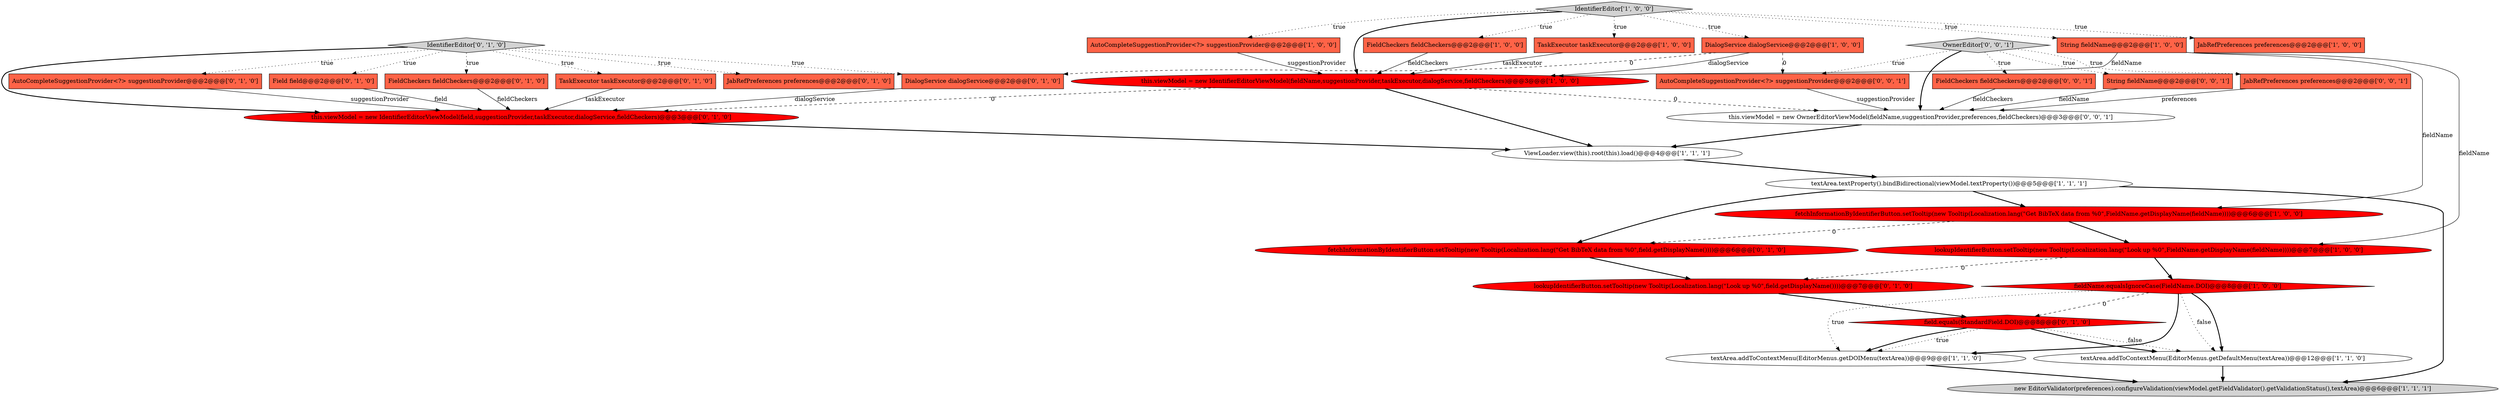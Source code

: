 digraph {
23 [style = filled, label = "FieldCheckers fieldCheckers@@@2@@@['0', '1', '0']", fillcolor = tomato, shape = box image = "AAA0AAABBB2BBB"];
17 [style = filled, label = "field.equals(StandardField.DOI)@@@8@@@['0', '1', '0']", fillcolor = red, shape = diamond image = "AAA1AAABBB2BBB"];
30 [style = filled, label = "OwnerEditor['0', '0', '1']", fillcolor = lightgray, shape = diamond image = "AAA0AAABBB3BBB"];
25 [style = filled, label = "TaskExecutor taskExecutor@@@2@@@['0', '1', '0']", fillcolor = tomato, shape = box image = "AAA0AAABBB2BBB"];
5 [style = filled, label = "new EditorValidator(preferences).configureValidation(viewModel.getFieldValidator().getValidationStatus(),textArea)@@@6@@@['1', '1', '1']", fillcolor = lightgray, shape = ellipse image = "AAA0AAABBB1BBB"];
3 [style = filled, label = "fetchInformationByIdentifierButton.setTooltip(new Tooltip(Localization.lang(\"Get BibTeX data from %0\",FieldName.getDisplayName(fieldName))))@@@6@@@['1', '0', '0']", fillcolor = red, shape = ellipse image = "AAA1AAABBB1BBB"];
18 [style = filled, label = "IdentifierEditor['0', '1', '0']", fillcolor = lightgray, shape = diamond image = "AAA0AAABBB2BBB"];
19 [style = filled, label = "AutoCompleteSuggestionProvider<?> suggestionProvider@@@2@@@['0', '1', '0']", fillcolor = tomato, shape = box image = "AAA0AAABBB2BBB"];
0 [style = filled, label = "AutoCompleteSuggestionProvider<?> suggestionProvider@@@2@@@['1', '0', '0']", fillcolor = tomato, shape = box image = "AAA0AAABBB1BBB"];
20 [style = filled, label = "this.viewModel = new IdentifierEditorViewModel(field,suggestionProvider,taskExecutor,dialogService,fieldCheckers)@@@3@@@['0', '1', '0']", fillcolor = red, shape = ellipse image = "AAA1AAABBB2BBB"];
28 [style = filled, label = "FieldCheckers fieldCheckers@@@2@@@['0', '0', '1']", fillcolor = tomato, shape = box image = "AAA0AAABBB3BBB"];
32 [style = filled, label = "this.viewModel = new OwnerEditorViewModel(fieldName,suggestionProvider,preferences,fieldCheckers)@@@3@@@['0', '0', '1']", fillcolor = white, shape = ellipse image = "AAA0AAABBB3BBB"];
8 [style = filled, label = "IdentifierEditor['1', '0', '0']", fillcolor = lightgray, shape = diamond image = "AAA0AAABBB1BBB"];
21 [style = filled, label = "Field field@@@2@@@['0', '1', '0']", fillcolor = tomato, shape = box image = "AAA0AAABBB2BBB"];
1 [style = filled, label = "FieldCheckers fieldCheckers@@@2@@@['1', '0', '0']", fillcolor = tomato, shape = box image = "AAA0AAABBB1BBB"];
29 [style = filled, label = "String fieldName@@@2@@@['0', '0', '1']", fillcolor = tomato, shape = box image = "AAA0AAABBB3BBB"];
26 [style = filled, label = "DialogService dialogService@@@2@@@['0', '1', '0']", fillcolor = tomato, shape = box image = "AAA1AAABBB2BBB"];
22 [style = filled, label = "lookupIdentifierButton.setTooltip(new Tooltip(Localization.lang(\"Look up %0\",field.getDisplayName())))@@@7@@@['0', '1', '0']", fillcolor = red, shape = ellipse image = "AAA1AAABBB2BBB"];
10 [style = filled, label = "JabRefPreferences preferences@@@2@@@['1', '0', '0']", fillcolor = tomato, shape = box image = "AAA0AAABBB1BBB"];
27 [style = filled, label = "JabRefPreferences preferences@@@2@@@['0', '0', '1']", fillcolor = tomato, shape = box image = "AAA0AAABBB3BBB"];
12 [style = filled, label = "String fieldName@@@2@@@['1', '0', '0']", fillcolor = tomato, shape = box image = "AAA0AAABBB1BBB"];
16 [style = filled, label = "fetchInformationByIdentifierButton.setTooltip(new Tooltip(Localization.lang(\"Get BibTeX data from %0\",field.getDisplayName())))@@@6@@@['0', '1', '0']", fillcolor = red, shape = ellipse image = "AAA1AAABBB2BBB"];
14 [style = filled, label = "DialogService dialogService@@@2@@@['1', '0', '0']", fillcolor = tomato, shape = box image = "AAA1AAABBB1BBB"];
24 [style = filled, label = "JabRefPreferences preferences@@@2@@@['0', '1', '0']", fillcolor = tomato, shape = box image = "AAA0AAABBB2BBB"];
15 [style = filled, label = "lookupIdentifierButton.setTooltip(new Tooltip(Localization.lang(\"Look up %0\",FieldName.getDisplayName(fieldName))))@@@7@@@['1', '0', '0']", fillcolor = red, shape = ellipse image = "AAA1AAABBB1BBB"];
9 [style = filled, label = "fieldName.equalsIgnoreCase(FieldName.DOI)@@@8@@@['1', '0', '0']", fillcolor = red, shape = diamond image = "AAA1AAABBB1BBB"];
4 [style = filled, label = "textArea.addToContextMenu(EditorMenus.getDOIMenu(textArea))@@@9@@@['1', '1', '0']", fillcolor = white, shape = ellipse image = "AAA0AAABBB1BBB"];
2 [style = filled, label = "ViewLoader.view(this).root(this).load()@@@4@@@['1', '1', '1']", fillcolor = white, shape = ellipse image = "AAA0AAABBB1BBB"];
11 [style = filled, label = "textArea.textProperty().bindBidirectional(viewModel.textProperty())@@@5@@@['1', '1', '1']", fillcolor = white, shape = ellipse image = "AAA0AAABBB1BBB"];
13 [style = filled, label = "TaskExecutor taskExecutor@@@2@@@['1', '0', '0']", fillcolor = tomato, shape = box image = "AAA0AAABBB1BBB"];
31 [style = filled, label = "AutoCompleteSuggestionProvider<?> suggestionProvider@@@2@@@['0', '0', '1']", fillcolor = tomato, shape = box image = "AAA0AAABBB3BBB"];
7 [style = filled, label = "textArea.addToContextMenu(EditorMenus.getDefaultMenu(textArea))@@@12@@@['1', '1', '0']", fillcolor = white, shape = ellipse image = "AAA0AAABBB1BBB"];
6 [style = filled, label = "this.viewModel = new IdentifierEditorViewModel(fieldName,suggestionProvider,taskExecutor,dialogService,fieldCheckers)@@@3@@@['1', '0', '0']", fillcolor = red, shape = ellipse image = "AAA1AAABBB1BBB"];
11->16 [style = bold, label=""];
13->6 [style = solid, label="taskExecutor"];
14->31 [style = dashed, label="0"];
1->6 [style = solid, label="fieldCheckers"];
19->20 [style = solid, label="suggestionProvider"];
17->7 [style = dotted, label="false"];
23->20 [style = solid, label="fieldCheckers"];
12->15 [style = solid, label="fieldName"];
18->25 [style = dotted, label="true"];
6->20 [style = dashed, label="0"];
17->4 [style = dotted, label="true"];
30->27 [style = dotted, label="true"];
9->4 [style = bold, label=""];
6->32 [style = dashed, label="0"];
3->16 [style = dashed, label="0"];
18->24 [style = dotted, label="true"];
18->21 [style = dotted, label="true"];
18->19 [style = dotted, label="true"];
28->32 [style = solid, label="fieldCheckers"];
14->6 [style = solid, label="dialogService"];
30->32 [style = bold, label=""];
29->32 [style = solid, label="fieldName"];
26->20 [style = solid, label="dialogService"];
3->15 [style = bold, label=""];
8->6 [style = bold, label=""];
8->10 [style = dotted, label="true"];
9->7 [style = bold, label=""];
16->22 [style = bold, label=""];
32->2 [style = bold, label=""];
25->20 [style = solid, label="taskExecutor"];
15->22 [style = dashed, label="0"];
14->26 [style = dashed, label="0"];
6->2 [style = bold, label=""];
20->2 [style = bold, label=""];
17->7 [style = bold, label=""];
9->7 [style = dotted, label="false"];
8->1 [style = dotted, label="true"];
30->29 [style = dotted, label="true"];
18->20 [style = bold, label=""];
11->5 [style = bold, label=""];
7->5 [style = bold, label=""];
30->31 [style = dotted, label="true"];
8->12 [style = dotted, label="true"];
11->3 [style = bold, label=""];
15->9 [style = bold, label=""];
18->26 [style = dotted, label="true"];
9->17 [style = dashed, label="0"];
8->14 [style = dotted, label="true"];
21->20 [style = solid, label="field"];
12->3 [style = solid, label="fieldName"];
22->17 [style = bold, label=""];
9->4 [style = dotted, label="true"];
12->6 [style = solid, label="fieldName"];
27->32 [style = solid, label="preferences"];
8->0 [style = dotted, label="true"];
8->13 [style = dotted, label="true"];
30->28 [style = dotted, label="true"];
4->5 [style = bold, label=""];
2->11 [style = bold, label=""];
17->4 [style = bold, label=""];
31->32 [style = solid, label="suggestionProvider"];
0->6 [style = solid, label="suggestionProvider"];
18->23 [style = dotted, label="true"];
}
